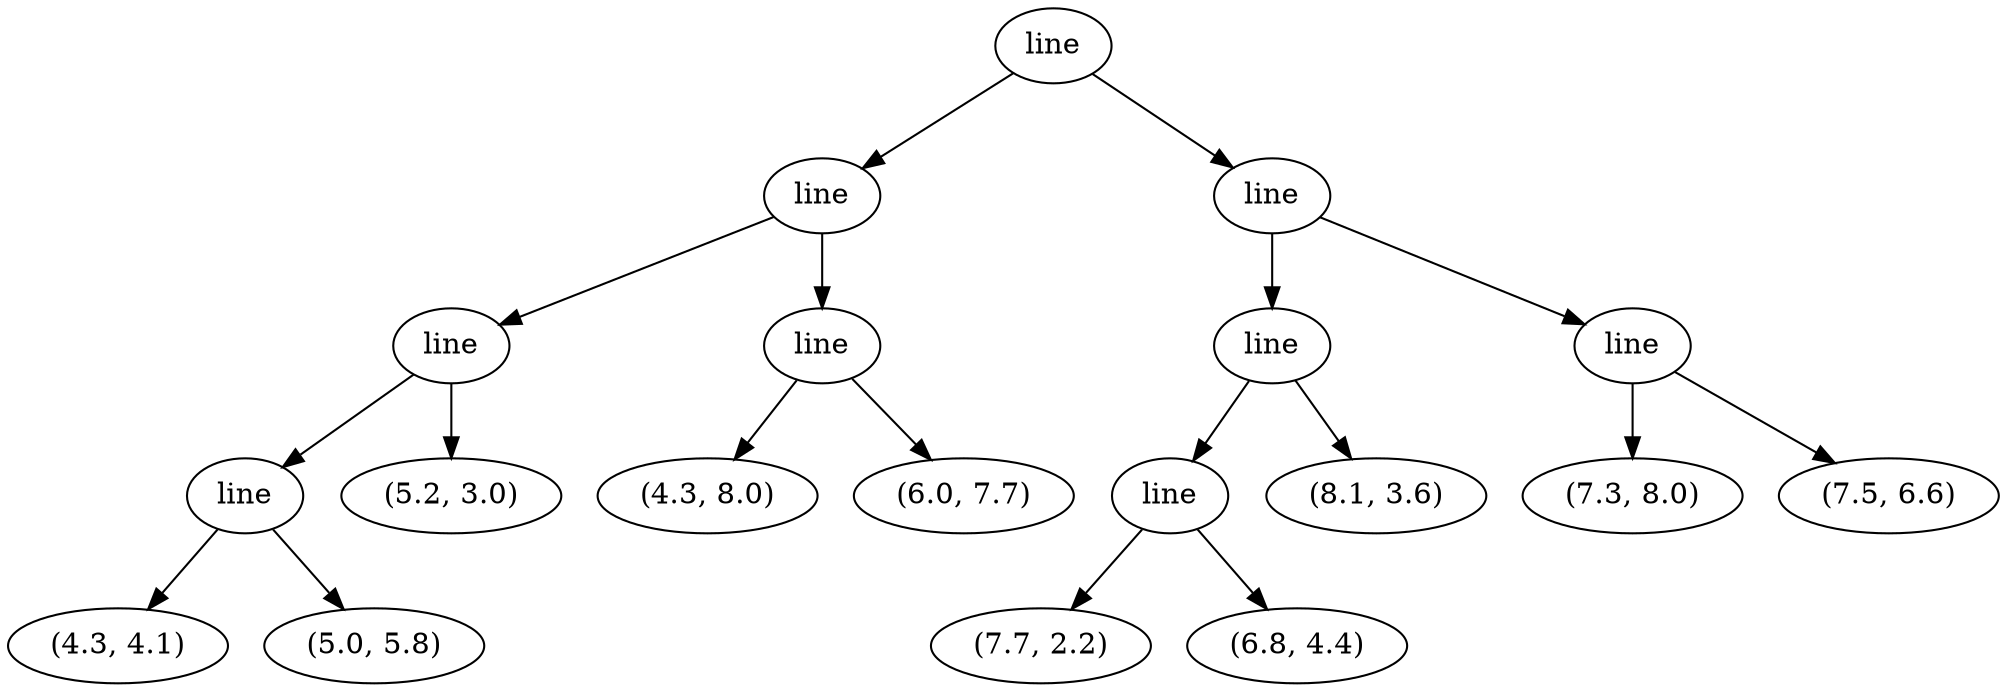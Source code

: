 digraph BST {
0 [ label = "line" ];
1 [ label = "line" ];
2 [ label = "line" ];
3 [ label = "line" ];
4 [ label = "(4.3, 4.1)" ];
5 [ label = "(5.0, 5.8)" ];
6 [ label = "(5.2, 3.0)" ];
7 [ label = "line" ];
8 [ label = "(4.3, 8.0)" ];
9 [ label = "(6.0, 7.7)" ];
10 [ label = "line" ];
11 [ label = "line" ];
12 [ label = "line" ];
13 [ label = "(7.7, 2.2)" ];
14 [ label = "(6.8, 4.4)" ];
15 [ label = "(8.1, 3.6)" ];
16 [ label = "line" ];
17 [ label = "(7.3, 8.0)" ];
18 [ label = "(7.5, 6.6)" ];
0 -> { 1 10 };
1 -> { 2 7 };
2 -> { 3 6 };
3 -> { 4 5 };
7 -> { 8 9 };
10 -> { 11 16 };
11 -> { 12 15 };
12 -> { 13 14 };
16 -> { 17 18 };
}